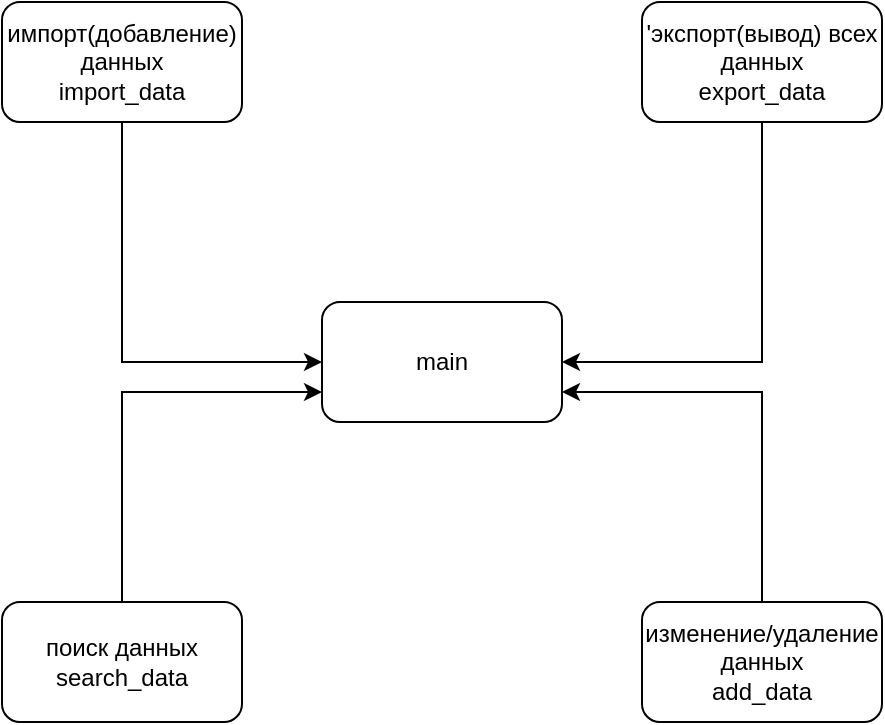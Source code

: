 <mxfile version="20.5.3" type="device"><diagram id="C5RBs43oDa-KdzZeNtuy" name="Page-1"><mxGraphModel dx="1020" dy="456" grid="1" gridSize="10" guides="1" tooltips="1" connect="1" arrows="1" fold="1" page="1" pageScale="1" pageWidth="827" pageHeight="1169" math="0" shadow="0"><root><mxCell id="WIyWlLk6GJQsqaUBKTNV-0"/><mxCell id="WIyWlLk6GJQsqaUBKTNV-1" parent="WIyWlLk6GJQsqaUBKTNV-0"/><mxCell id="JHznZtNtHa8k7ZyVSqfT-5" style="edgeStyle=orthogonalEdgeStyle;rounded=0;orthogonalLoop=1;jettySize=auto;html=1;entryX=0;entryY=0.5;entryDx=0;entryDy=0;" edge="1" parent="WIyWlLk6GJQsqaUBKTNV-1" source="JHznZtNtHa8k7ZyVSqfT-0" target="JHznZtNtHa8k7ZyVSqfT-3"><mxGeometry relative="1" as="geometry"><Array as="points"><mxPoint x="180" y="280"/></Array></mxGeometry></mxCell><mxCell id="JHznZtNtHa8k7ZyVSqfT-0" value="импорт(добавление) данных&lt;br&gt;import_data" style="rounded=1;whiteSpace=wrap;html=1;" vertex="1" parent="WIyWlLk6GJQsqaUBKTNV-1"><mxGeometry x="120" y="100" width="120" height="60" as="geometry"/></mxCell><mxCell id="JHznZtNtHa8k7ZyVSqfT-7" style="edgeStyle=orthogonalEdgeStyle;rounded=0;orthogonalLoop=1;jettySize=auto;html=1;entryX=1;entryY=0.5;entryDx=0;entryDy=0;" edge="1" parent="WIyWlLk6GJQsqaUBKTNV-1" source="JHznZtNtHa8k7ZyVSqfT-1" target="JHznZtNtHa8k7ZyVSqfT-3"><mxGeometry relative="1" as="geometry"><Array as="points"><mxPoint x="500" y="280"/></Array></mxGeometry></mxCell><mxCell id="JHznZtNtHa8k7ZyVSqfT-1" value="'экспорт(вывод) всех данных&lt;br&gt;export_data" style="rounded=1;whiteSpace=wrap;html=1;" vertex="1" parent="WIyWlLk6GJQsqaUBKTNV-1"><mxGeometry x="440" y="100" width="120" height="60" as="geometry"/></mxCell><mxCell id="JHznZtNtHa8k7ZyVSqfT-6" style="edgeStyle=orthogonalEdgeStyle;rounded=0;orthogonalLoop=1;jettySize=auto;html=1;entryX=0;entryY=0.75;entryDx=0;entryDy=0;" edge="1" parent="WIyWlLk6GJQsqaUBKTNV-1" source="JHznZtNtHa8k7ZyVSqfT-2" target="JHznZtNtHa8k7ZyVSqfT-3"><mxGeometry relative="1" as="geometry"><Array as="points"><mxPoint x="180" y="295"/></Array></mxGeometry></mxCell><mxCell id="JHznZtNtHa8k7ZyVSqfT-2" value="поиск данных&lt;br&gt;search_data" style="rounded=1;whiteSpace=wrap;html=1;" vertex="1" parent="WIyWlLk6GJQsqaUBKTNV-1"><mxGeometry x="120" y="400" width="120" height="60" as="geometry"/></mxCell><mxCell id="JHznZtNtHa8k7ZyVSqfT-3" value="main" style="rounded=1;whiteSpace=wrap;html=1;" vertex="1" parent="WIyWlLk6GJQsqaUBKTNV-1"><mxGeometry x="280" y="250" width="120" height="60" as="geometry"/></mxCell><mxCell id="JHznZtNtHa8k7ZyVSqfT-9" style="edgeStyle=orthogonalEdgeStyle;rounded=0;orthogonalLoop=1;jettySize=auto;html=1;entryX=1;entryY=0.75;entryDx=0;entryDy=0;" edge="1" parent="WIyWlLk6GJQsqaUBKTNV-1" source="JHznZtNtHa8k7ZyVSqfT-4" target="JHznZtNtHa8k7ZyVSqfT-3"><mxGeometry relative="1" as="geometry"><Array as="points"><mxPoint x="500" y="295"/></Array></mxGeometry></mxCell><mxCell id="JHznZtNtHa8k7ZyVSqfT-4" value="изменение/удаление данных&lt;br&gt;add_data" style="rounded=1;whiteSpace=wrap;html=1;" vertex="1" parent="WIyWlLk6GJQsqaUBKTNV-1"><mxGeometry x="440" y="400" width="120" height="60" as="geometry"/></mxCell></root></mxGraphModel></diagram></mxfile>